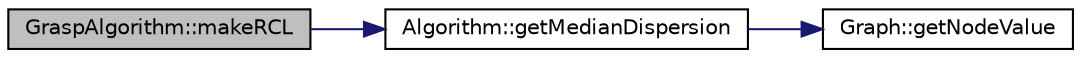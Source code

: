digraph "GraspAlgorithm::makeRCL"
{
 // LATEX_PDF_SIZE
  edge [fontname="Helvetica",fontsize="10",labelfontname="Helvetica",labelfontsize="10"];
  node [fontname="Helvetica",fontsize="10",shape=record];
  rankdir="LR";
  Node1 [label="GraspAlgorithm::makeRCL",height=0.2,width=0.4,color="black", fillcolor="grey75", style="filled", fontcolor="black",tooltip="Crea el RCL, para ello se le pasa un vector que es del que va a partir para obtener el RCL...."];
  Node1 -> Node2 [color="midnightblue",fontsize="10",style="solid",fontname="Helvetica"];
  Node2 [label="Algorithm::getMedianDispersion",height=0.2,width=0.4,color="black", fillcolor="white", style="filled",URL="$class_algorithm.html#a675939191b1136107cd43634d6c9df18",tooltip="Este método se encarga de determinar la dispersión media, que se define por: Σi,j∈S d(i,..."];
  Node2 -> Node3 [color="midnightblue",fontsize="10",style="solid",fontname="Helvetica"];
  Node3 [label="Graph::getNodeValue",height=0.2,width=0.4,color="black", fillcolor="white", style="filled",URL="$class_graph.html#ae20c9adb9e7aa7773656d6d6fbdaa5e1",tooltip="Se encarga de devolver el valor de la distancia que hay entre el nodo position."];
}
